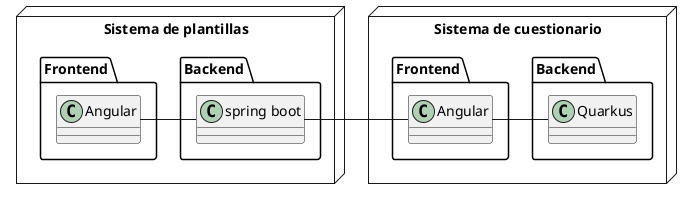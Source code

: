 @startuml
'https://plantuml.com/component-diagram


node  "Sistema de plantillas" {
    package "Backend" {
        class "spring boot" {}
    }
    package "Frontend" {
        class "Angular" {}
        Angular - "spring boot"
    }
}

node  "Sistema de cuestionario" {
    package "Backend" {
        class Quarkus {}
    }
    package "Frontend" {
      class Angular {}
      Angular - "spring boot"
      Angular - Quarkus
    }
}
@enduml